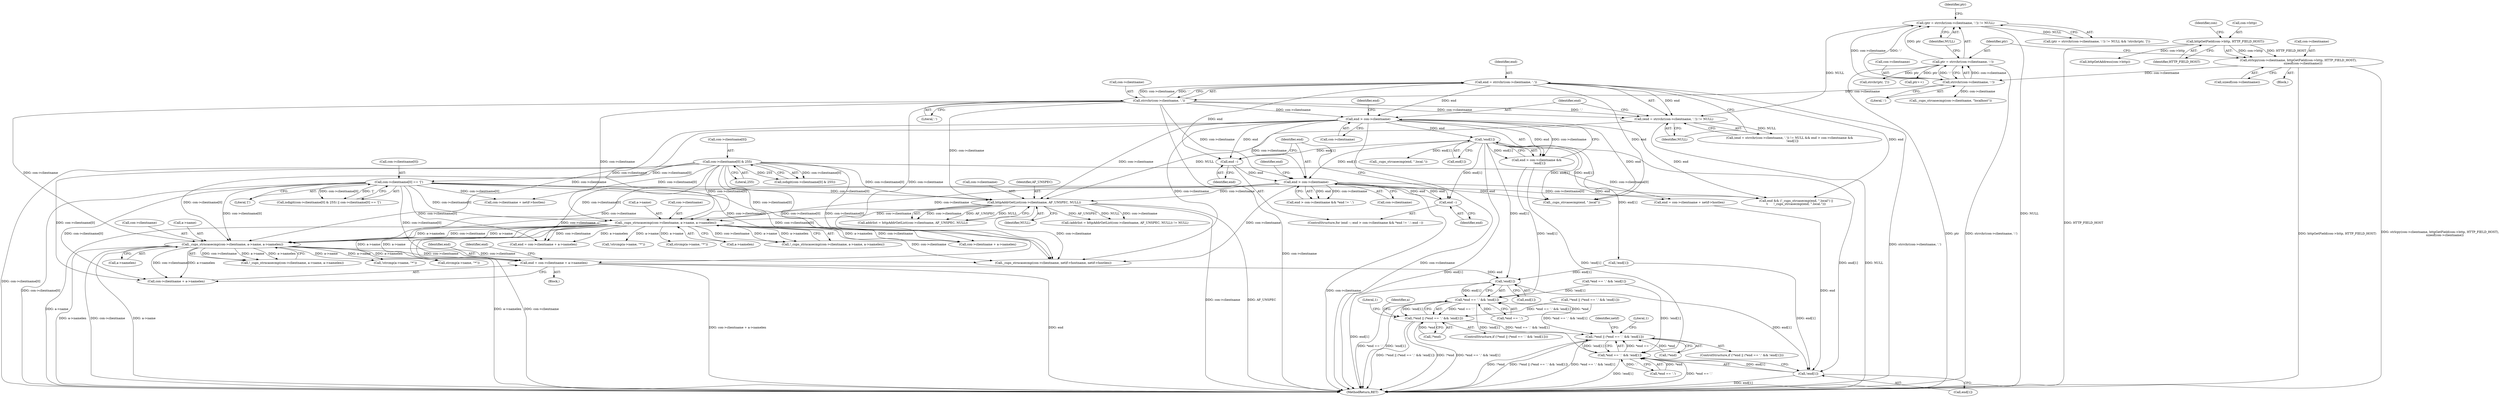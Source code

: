 digraph "0_cups_afa80cb2b457bf8d64f775bed307588610476c41@integer" {
"1000396" [label="(Call,end = con->clientname + a->namelen)"];
"1000265" [label="(Call,con->clientname[0] & 255)"];
"1000272" [label="(Call,con->clientname[0] == '[')"];
"1000385" [label="(Call,_cups_strncasecmp(con->clientname, a->name, a->namelen))"];
"1000285" [label="(Call,httpAddrGetList(con->clientname, AF_UNSPEC, NULL))"];
"1000223" [label="(Call,end > con->clientname)"];
"1000214" [label="(Call,end = strrchr(con->clientname, '.'))"];
"1000216" [label="(Call,strrchr(con->clientname, '.'))"];
"1000146" [label="(Call,strrchr(con->clientname, ':'))"];
"1000128" [label="(Call,strlcpy(con->clientname, httpGetField(con->http, HTTP_FIELD_HOST),\n          sizeof(con->clientname)))"];
"1000132" [label="(Call,httpGetField(con->http, HTTP_FIELD_HOST))"];
"1000237" [label="(Call,end > con->clientname)"];
"1000234" [label="(Call,end --)"];
"1000228" [label="(Call,!end[1])"];
"1000246" [label="(Call,end --)"];
"1000213" [label="(Call,(end = strrchr(con->clientname, '.')) != NULL)"];
"1000143" [label="(Call,(ptr = strrchr(con->clientname, ':')) != NULL)"];
"1000144" [label="(Call,ptr = strrchr(con->clientname, ':'))"];
"1000323" [label="(Call,_cups_strncasecmp(con->clientname, a->name, a->namelen))"];
"1000415" [label="(Call,!end[1])"];
"1000410" [label="(Call,*end == '.' && !end[1])"];
"1000406" [label="(Call,!*end || (*end == '.' && !end[1]))"];
"1000459" [label="(Call,!*end || (*end == '.' && !end[1]))"];
"1000463" [label="(Call,*end == '.' && !end[1])"];
"1000468" [label="(Call,!end[1])"];
"1000142" [label="(Call,(ptr = strrchr(con->clientname, ':')) != NULL && !strchr(ptr, ']'))"];
"1000217" [label="(Call,con->clientname)"];
"1000395" [label="(Block,)"];
"1000397" [label="(Identifier,end)"];
"1000463" [label="(Call,*end == '.' && !end[1])"];
"1000334" [label="(Call,end = con->clientname + a->namelen)"];
"1000186" [label="(Call,_cups_strcasecmp(con->clientname, \"localhost\"))"];
"1000410" [label="(Call,*end == '.' && !end[1])"];
"1000272" [label="(Call,con->clientname[0] == '[')"];
"1000290" [label="(Identifier,NULL)"];
"1000386" [label="(Call,con->clientname)"];
"1000392" [label="(Call,a->namelen)"];
"1000384" [label="(Call,!_cups_strncasecmp(con->clientname, a->name, a->namelen))"];
"1000385" [label="(Call,_cups_strncasecmp(con->clientname, a->name, a->namelen))"];
"1000420" [label="(Literal,1)"];
"1000273" [label="(Call,con->clientname[0])"];
"1000407" [label="(Call,!*end)"];
"1000375" [label="(Call,!strcmp(a->name, \"*\"))"];
"1000147" [label="(Call,con->clientname)"];
"1000154" [label="(Identifier,ptr)"];
"1000458" [label="(ControlStructure,if (!*end || (*end == '.' && !end[1])))"];
"1000464" [label="(Call,*end == '.')"];
"1000368" [label="(Identifier,a)"];
"1000336" [label="(Call,con->clientname + a->namelen)"];
"1000451" [label="(Call,con->clientname + netif->hostlen)"];
"1000253" [label="(Call,_cups_strcasecmp(end, \".local\"))"];
"1000236" [label="(Call,end > con->clientname && *end != '.')"];
"1000139" [label="(Identifier,con)"];
"1000225" [label="(Call,con->clientname)"];
"1000323" [label="(Call,_cups_strncasecmp(con->clientname, a->name, a->namelen))"];
"1000476" [label="(MethodReturn,RET)"];
"1000353" [label="(Call,!end[1])"];
"1000348" [label="(Call,*end == '.' && !end[1])"];
"1000285" [label="(Call,httpAddrGetList(con->clientname, AF_UNSPEC, NULL))"];
"1000153" [label="(Call,strchr(ptr, ']'))"];
"1000150" [label="(Literal,':')"];
"1000238" [label="(Identifier,end)"];
"1000222" [label="(Call,end > con->clientname &&\n      !end[1])"];
"1000221" [label="(Identifier,NULL)"];
"1000146" [label="(Call,strrchr(con->clientname, ':'))"];
"1000376" [label="(Call,strcmp(a->name, \"*\"))"];
"1000129" [label="(Call,con->clientname)"];
"1000430" [label="(Identifier,netif)"];
"1000415" [label="(Call,!end[1])"];
"1000314" [label="(Call,strcmp(a->name, \"*\"))"];
"1000344" [label="(Call,!*end || (*end == '.' && !end[1]))"];
"1000128" [label="(Call,strlcpy(con->clientname, httpGetField(con->http, HTTP_FIELD_HOST),\n          sizeof(con->clientname)))"];
"1000234" [label="(Call,end --)"];
"1000416" [label="(Call,end[1])"];
"1000249" [label="(Call,end && (!_cups_strcasecmp(end, \".local\") ||\n\t      !_cups_strcasecmp(end, \".local.\")))"];
"1000330" [label="(Call,a->namelen)"];
"1000327" [label="(Call,a->name)"];
"1000322" [label="(Call,!_cups_strncasecmp(con->clientname, a->name, a->namelen))"];
"1000233" [label="(ControlStructure,for (end --; end > con->clientname && *end != '.'; end --))"];
"1000237" [label="(Call,end > con->clientname)"];
"1000389" [label="(Call,a->name)"];
"1000159" [label="(Call,ptr++)"];
"1000257" [label="(Call,_cups_strcasecmp(end, \".local.\"))"];
"1000265" [label="(Call,con->clientname[0] & 255)"];
"1000145" [label="(Identifier,ptr)"];
"1000235" [label="(Identifier,end)"];
"1000411" [label="(Call,*end == '.')"];
"1000244" [label="(Identifier,end)"];
"1000449" [label="(Call,end = con->clientname + netif->hostlen)"];
"1000137" [label="(Call,sizeof(con->clientname))"];
"1000215" [label="(Identifier,end)"];
"1000286" [label="(Call,con->clientname)"];
"1000230" [label="(Identifier,end)"];
"1000468" [label="(Call,!end[1])"];
"1000469" [label="(Call,end[1])"];
"1000214" [label="(Call,end = strrchr(con->clientname, '.'))"];
"1000282" [label="(Call,(addrlist = httpAddrGetList(con->clientname, AF_UNSPEC, NULL)) != NULL)"];
"1000220" [label="(Literal,'.')"];
"1000459" [label="(Call,!*end || (*end == '.' && !end[1]))"];
"1000228" [label="(Call,!end[1])"];
"1000246" [label="(Call,end --)"];
"1000438" [label="(Call,_cups_strncasecmp(con->clientname, netif->hostname, netif->hostlen))"];
"1000229" [label="(Call,end[1])"];
"1000278" [label="(Literal,'[')"];
"1000216" [label="(Call,strrchr(con->clientname, '.'))"];
"1000409" [label="(Identifier,end)"];
"1000271" [label="(Literal,255)"];
"1000224" [label="(Identifier,end)"];
"1000398" [label="(Call,con->clientname + a->namelen)"];
"1000239" [label="(Call,con->clientname)"];
"1000406" [label="(Call,!*end || (*end == '.' && !end[1]))"];
"1000178" [label="(Call,httpGetAddress(con->http))"];
"1000213" [label="(Call,(end = strrchr(con->clientname, '.')) != NULL)"];
"1000313" [label="(Call,!strcmp(a->name, \"*\"))"];
"1000405" [label="(ControlStructure,if (!*end || (*end == '.' && !end[1])))"];
"1000324" [label="(Call,con->clientname)"];
"1000151" [label="(Identifier,NULL)"];
"1000473" [label="(Literal,1)"];
"1000144" [label="(Call,ptr = strrchr(con->clientname, ':'))"];
"1000143" [label="(Call,(ptr = strrchr(con->clientname, ':')) != NULL)"];
"1000289" [label="(Identifier,AF_UNSPEC)"];
"1000264" [label="(Call,isdigit(con->clientname[0] & 255))"];
"1000396" [label="(Call,end = con->clientname + a->namelen)"];
"1000132" [label="(Call,httpGetField(con->http, HTTP_FIELD_HOST))"];
"1000212" [label="(Call,(end = strrchr(con->clientname, '.')) != NULL && end > con->clientname &&\n      !end[1])"];
"1000460" [label="(Call,!*end)"];
"1000247" [label="(Identifier,end)"];
"1000266" [label="(Call,con->clientname[0])"];
"1000283" [label="(Call,addrlist = httpAddrGetList(con->clientname, AF_UNSPEC, NULL))"];
"1000263" [label="(Call,isdigit(con->clientname[0] & 255) || con->clientname[0] == '[')"];
"1000123" [label="(Block,)"];
"1000133" [label="(Call,con->http)"];
"1000223" [label="(Call,end > con->clientname)"];
"1000136" [label="(Identifier,HTTP_FIELD_HOST)"];
"1000396" -> "1000395"  [label="AST: "];
"1000396" -> "1000398"  [label="CFG: "];
"1000397" -> "1000396"  [label="AST: "];
"1000398" -> "1000396"  [label="AST: "];
"1000409" -> "1000396"  [label="CFG: "];
"1000396" -> "1000476"  [label="DDG: end"];
"1000396" -> "1000476"  [label="DDG: con->clientname + a->namelen"];
"1000265" -> "1000396"  [label="DDG: con->clientname[0]"];
"1000272" -> "1000396"  [label="DDG: con->clientname[0]"];
"1000385" -> "1000396"  [label="DDG: con->clientname"];
"1000385" -> "1000396"  [label="DDG: a->namelen"];
"1000396" -> "1000415"  [label="DDG: end"];
"1000265" -> "1000264"  [label="AST: "];
"1000265" -> "1000271"  [label="CFG: "];
"1000266" -> "1000265"  [label="AST: "];
"1000271" -> "1000265"  [label="AST: "];
"1000264" -> "1000265"  [label="CFG: "];
"1000265" -> "1000476"  [label="DDG: con->clientname[0]"];
"1000265" -> "1000264"  [label="DDG: con->clientname[0]"];
"1000265" -> "1000264"  [label="DDG: 255"];
"1000265" -> "1000272"  [label="DDG: con->clientname[0]"];
"1000265" -> "1000285"  [label="DDG: con->clientname[0]"];
"1000265" -> "1000323"  [label="DDG: con->clientname[0]"];
"1000265" -> "1000334"  [label="DDG: con->clientname[0]"];
"1000265" -> "1000336"  [label="DDG: con->clientname[0]"];
"1000265" -> "1000385"  [label="DDG: con->clientname[0]"];
"1000265" -> "1000398"  [label="DDG: con->clientname[0]"];
"1000265" -> "1000438"  [label="DDG: con->clientname[0]"];
"1000265" -> "1000449"  [label="DDG: con->clientname[0]"];
"1000265" -> "1000451"  [label="DDG: con->clientname[0]"];
"1000272" -> "1000263"  [label="AST: "];
"1000272" -> "1000278"  [label="CFG: "];
"1000273" -> "1000272"  [label="AST: "];
"1000278" -> "1000272"  [label="AST: "];
"1000263" -> "1000272"  [label="CFG: "];
"1000272" -> "1000476"  [label="DDG: con->clientname[0]"];
"1000272" -> "1000263"  [label="DDG: con->clientname[0]"];
"1000272" -> "1000263"  [label="DDG: '['"];
"1000272" -> "1000285"  [label="DDG: con->clientname[0]"];
"1000272" -> "1000323"  [label="DDG: con->clientname[0]"];
"1000272" -> "1000334"  [label="DDG: con->clientname[0]"];
"1000272" -> "1000336"  [label="DDG: con->clientname[0]"];
"1000272" -> "1000385"  [label="DDG: con->clientname[0]"];
"1000272" -> "1000398"  [label="DDG: con->clientname[0]"];
"1000272" -> "1000438"  [label="DDG: con->clientname[0]"];
"1000272" -> "1000449"  [label="DDG: con->clientname[0]"];
"1000272" -> "1000451"  [label="DDG: con->clientname[0]"];
"1000385" -> "1000384"  [label="AST: "];
"1000385" -> "1000392"  [label="CFG: "];
"1000386" -> "1000385"  [label="AST: "];
"1000389" -> "1000385"  [label="AST: "];
"1000392" -> "1000385"  [label="AST: "];
"1000384" -> "1000385"  [label="CFG: "];
"1000385" -> "1000476"  [label="DDG: a->name"];
"1000385" -> "1000476"  [label="DDG: a->namelen"];
"1000385" -> "1000476"  [label="DDG: con->clientname"];
"1000385" -> "1000375"  [label="DDG: a->name"];
"1000385" -> "1000376"  [label="DDG: a->name"];
"1000385" -> "1000384"  [label="DDG: con->clientname"];
"1000385" -> "1000384"  [label="DDG: a->name"];
"1000385" -> "1000384"  [label="DDG: a->namelen"];
"1000285" -> "1000385"  [label="DDG: con->clientname"];
"1000223" -> "1000385"  [label="DDG: con->clientname"];
"1000237" -> "1000385"  [label="DDG: con->clientname"];
"1000216" -> "1000385"  [label="DDG: con->clientname"];
"1000323" -> "1000385"  [label="DDG: con->clientname"];
"1000323" -> "1000385"  [label="DDG: a->name"];
"1000323" -> "1000385"  [label="DDG: a->namelen"];
"1000385" -> "1000398"  [label="DDG: con->clientname"];
"1000385" -> "1000398"  [label="DDG: a->namelen"];
"1000385" -> "1000438"  [label="DDG: con->clientname"];
"1000285" -> "1000283"  [label="AST: "];
"1000285" -> "1000290"  [label="CFG: "];
"1000286" -> "1000285"  [label="AST: "];
"1000289" -> "1000285"  [label="AST: "];
"1000290" -> "1000285"  [label="AST: "];
"1000283" -> "1000285"  [label="CFG: "];
"1000285" -> "1000476"  [label="DDG: con->clientname"];
"1000285" -> "1000476"  [label="DDG: AF_UNSPEC"];
"1000285" -> "1000282"  [label="DDG: con->clientname"];
"1000285" -> "1000282"  [label="DDG: AF_UNSPEC"];
"1000285" -> "1000282"  [label="DDG: NULL"];
"1000285" -> "1000283"  [label="DDG: con->clientname"];
"1000285" -> "1000283"  [label="DDG: AF_UNSPEC"];
"1000285" -> "1000283"  [label="DDG: NULL"];
"1000223" -> "1000285"  [label="DDG: con->clientname"];
"1000237" -> "1000285"  [label="DDG: con->clientname"];
"1000216" -> "1000285"  [label="DDG: con->clientname"];
"1000213" -> "1000285"  [label="DDG: NULL"];
"1000285" -> "1000323"  [label="DDG: con->clientname"];
"1000285" -> "1000438"  [label="DDG: con->clientname"];
"1000223" -> "1000222"  [label="AST: "];
"1000223" -> "1000225"  [label="CFG: "];
"1000224" -> "1000223"  [label="AST: "];
"1000225" -> "1000223"  [label="AST: "];
"1000230" -> "1000223"  [label="CFG: "];
"1000222" -> "1000223"  [label="CFG: "];
"1000223" -> "1000476"  [label="DDG: con->clientname"];
"1000223" -> "1000222"  [label="DDG: end"];
"1000223" -> "1000222"  [label="DDG: con->clientname"];
"1000214" -> "1000223"  [label="DDG: end"];
"1000216" -> "1000223"  [label="DDG: con->clientname"];
"1000223" -> "1000228"  [label="DDG: end"];
"1000223" -> "1000234"  [label="DDG: end"];
"1000223" -> "1000237"  [label="DDG: con->clientname"];
"1000223" -> "1000249"  [label="DDG: end"];
"1000223" -> "1000253"  [label="DDG: end"];
"1000223" -> "1000323"  [label="DDG: con->clientname"];
"1000223" -> "1000438"  [label="DDG: con->clientname"];
"1000214" -> "1000213"  [label="AST: "];
"1000214" -> "1000216"  [label="CFG: "];
"1000215" -> "1000214"  [label="AST: "];
"1000216" -> "1000214"  [label="AST: "];
"1000221" -> "1000214"  [label="CFG: "];
"1000214" -> "1000476"  [label="DDG: strrchr(con->clientname, '.')"];
"1000214" -> "1000213"  [label="DDG: end"];
"1000216" -> "1000214"  [label="DDG: con->clientname"];
"1000216" -> "1000214"  [label="DDG: '.'"];
"1000214" -> "1000234"  [label="DDG: end"];
"1000214" -> "1000249"  [label="DDG: end"];
"1000214" -> "1000253"  [label="DDG: end"];
"1000216" -> "1000220"  [label="CFG: "];
"1000217" -> "1000216"  [label="AST: "];
"1000220" -> "1000216"  [label="AST: "];
"1000216" -> "1000476"  [label="DDG: con->clientname"];
"1000216" -> "1000213"  [label="DDG: con->clientname"];
"1000216" -> "1000213"  [label="DDG: '.'"];
"1000146" -> "1000216"  [label="DDG: con->clientname"];
"1000216" -> "1000237"  [label="DDG: con->clientname"];
"1000216" -> "1000323"  [label="DDG: con->clientname"];
"1000216" -> "1000438"  [label="DDG: con->clientname"];
"1000146" -> "1000144"  [label="AST: "];
"1000146" -> "1000150"  [label="CFG: "];
"1000147" -> "1000146"  [label="AST: "];
"1000150" -> "1000146"  [label="AST: "];
"1000144" -> "1000146"  [label="CFG: "];
"1000146" -> "1000143"  [label="DDG: con->clientname"];
"1000146" -> "1000143"  [label="DDG: ':'"];
"1000146" -> "1000144"  [label="DDG: con->clientname"];
"1000146" -> "1000144"  [label="DDG: ':'"];
"1000128" -> "1000146"  [label="DDG: con->clientname"];
"1000146" -> "1000186"  [label="DDG: con->clientname"];
"1000128" -> "1000123"  [label="AST: "];
"1000128" -> "1000137"  [label="CFG: "];
"1000129" -> "1000128"  [label="AST: "];
"1000132" -> "1000128"  [label="AST: "];
"1000137" -> "1000128"  [label="AST: "];
"1000145" -> "1000128"  [label="CFG: "];
"1000128" -> "1000476"  [label="DDG: httpGetField(con->http, HTTP_FIELD_HOST)"];
"1000128" -> "1000476"  [label="DDG: strlcpy(con->clientname, httpGetField(con->http, HTTP_FIELD_HOST),\n          sizeof(con->clientname))"];
"1000132" -> "1000128"  [label="DDG: con->http"];
"1000132" -> "1000128"  [label="DDG: HTTP_FIELD_HOST"];
"1000132" -> "1000136"  [label="CFG: "];
"1000133" -> "1000132"  [label="AST: "];
"1000136" -> "1000132"  [label="AST: "];
"1000139" -> "1000132"  [label="CFG: "];
"1000132" -> "1000476"  [label="DDG: HTTP_FIELD_HOST"];
"1000132" -> "1000178"  [label="DDG: con->http"];
"1000237" -> "1000236"  [label="AST: "];
"1000237" -> "1000239"  [label="CFG: "];
"1000238" -> "1000237"  [label="AST: "];
"1000239" -> "1000237"  [label="AST: "];
"1000244" -> "1000237"  [label="CFG: "];
"1000236" -> "1000237"  [label="CFG: "];
"1000237" -> "1000476"  [label="DDG: con->clientname"];
"1000237" -> "1000236"  [label="DDG: end"];
"1000237" -> "1000236"  [label="DDG: con->clientname"];
"1000234" -> "1000237"  [label="DDG: end"];
"1000228" -> "1000237"  [label="DDG: end[1]"];
"1000246" -> "1000237"  [label="DDG: end"];
"1000237" -> "1000246"  [label="DDG: end"];
"1000237" -> "1000249"  [label="DDG: end"];
"1000237" -> "1000253"  [label="DDG: end"];
"1000237" -> "1000323"  [label="DDG: con->clientname"];
"1000237" -> "1000438"  [label="DDG: con->clientname"];
"1000234" -> "1000233"  [label="AST: "];
"1000234" -> "1000235"  [label="CFG: "];
"1000235" -> "1000234"  [label="AST: "];
"1000238" -> "1000234"  [label="CFG: "];
"1000228" -> "1000234"  [label="DDG: end[1]"];
"1000228" -> "1000222"  [label="AST: "];
"1000228" -> "1000229"  [label="CFG: "];
"1000229" -> "1000228"  [label="AST: "];
"1000222" -> "1000228"  [label="CFG: "];
"1000228" -> "1000476"  [label="DDG: end[1]"];
"1000228" -> "1000222"  [label="DDG: end[1]"];
"1000228" -> "1000246"  [label="DDG: end[1]"];
"1000228" -> "1000249"  [label="DDG: end[1]"];
"1000228" -> "1000253"  [label="DDG: end[1]"];
"1000228" -> "1000257"  [label="DDG: end[1]"];
"1000228" -> "1000353"  [label="DDG: end[1]"];
"1000228" -> "1000415"  [label="DDG: end[1]"];
"1000228" -> "1000468"  [label="DDG: end[1]"];
"1000246" -> "1000233"  [label="AST: "];
"1000246" -> "1000247"  [label="CFG: "];
"1000247" -> "1000246"  [label="AST: "];
"1000238" -> "1000246"  [label="CFG: "];
"1000213" -> "1000212"  [label="AST: "];
"1000213" -> "1000221"  [label="CFG: "];
"1000221" -> "1000213"  [label="AST: "];
"1000224" -> "1000213"  [label="CFG: "];
"1000212" -> "1000213"  [label="CFG: "];
"1000213" -> "1000476"  [label="DDG: NULL"];
"1000213" -> "1000212"  [label="DDG: NULL"];
"1000143" -> "1000213"  [label="DDG: NULL"];
"1000143" -> "1000142"  [label="AST: "];
"1000143" -> "1000151"  [label="CFG: "];
"1000144" -> "1000143"  [label="AST: "];
"1000151" -> "1000143"  [label="AST: "];
"1000154" -> "1000143"  [label="CFG: "];
"1000142" -> "1000143"  [label="CFG: "];
"1000143" -> "1000476"  [label="DDG: NULL"];
"1000143" -> "1000142"  [label="DDG: NULL"];
"1000144" -> "1000143"  [label="DDG: ptr"];
"1000145" -> "1000144"  [label="AST: "];
"1000151" -> "1000144"  [label="CFG: "];
"1000144" -> "1000476"  [label="DDG: ptr"];
"1000144" -> "1000476"  [label="DDG: strrchr(con->clientname, ':')"];
"1000144" -> "1000153"  [label="DDG: ptr"];
"1000144" -> "1000159"  [label="DDG: ptr"];
"1000323" -> "1000322"  [label="AST: "];
"1000323" -> "1000330"  [label="CFG: "];
"1000324" -> "1000323"  [label="AST: "];
"1000327" -> "1000323"  [label="AST: "];
"1000330" -> "1000323"  [label="AST: "];
"1000322" -> "1000323"  [label="CFG: "];
"1000323" -> "1000476"  [label="DDG: a->namelen"];
"1000323" -> "1000476"  [label="DDG: con->clientname"];
"1000323" -> "1000476"  [label="DDG: a->name"];
"1000323" -> "1000313"  [label="DDG: a->name"];
"1000323" -> "1000314"  [label="DDG: a->name"];
"1000323" -> "1000322"  [label="DDG: con->clientname"];
"1000323" -> "1000322"  [label="DDG: a->name"];
"1000323" -> "1000322"  [label="DDG: a->namelen"];
"1000323" -> "1000334"  [label="DDG: con->clientname"];
"1000323" -> "1000334"  [label="DDG: a->namelen"];
"1000323" -> "1000336"  [label="DDG: con->clientname"];
"1000323" -> "1000336"  [label="DDG: a->namelen"];
"1000323" -> "1000375"  [label="DDG: a->name"];
"1000323" -> "1000376"  [label="DDG: a->name"];
"1000323" -> "1000438"  [label="DDG: con->clientname"];
"1000415" -> "1000410"  [label="AST: "];
"1000415" -> "1000416"  [label="CFG: "];
"1000416" -> "1000415"  [label="AST: "];
"1000410" -> "1000415"  [label="CFG: "];
"1000415" -> "1000476"  [label="DDG: end[1]"];
"1000415" -> "1000410"  [label="DDG: end[1]"];
"1000353" -> "1000415"  [label="DDG: end[1]"];
"1000415" -> "1000468"  [label="DDG: end[1]"];
"1000410" -> "1000406"  [label="AST: "];
"1000410" -> "1000411"  [label="CFG: "];
"1000411" -> "1000410"  [label="AST: "];
"1000406" -> "1000410"  [label="CFG: "];
"1000410" -> "1000476"  [label="DDG: *end == '.'"];
"1000410" -> "1000476"  [label="DDG: !end[1]"];
"1000410" -> "1000406"  [label="DDG: *end == '.'"];
"1000410" -> "1000406"  [label="DDG: !end[1]"];
"1000411" -> "1000410"  [label="DDG: *end"];
"1000411" -> "1000410"  [label="DDG: '.'"];
"1000222" -> "1000410"  [label="DDG: !end[1]"];
"1000348" -> "1000410"  [label="DDG: !end[1]"];
"1000410" -> "1000463"  [label="DDG: !end[1]"];
"1000406" -> "1000405"  [label="AST: "];
"1000406" -> "1000407"  [label="CFG: "];
"1000407" -> "1000406"  [label="AST: "];
"1000420" -> "1000406"  [label="CFG: "];
"1000368" -> "1000406"  [label="CFG: "];
"1000406" -> "1000476"  [label="DDG: !*end"];
"1000406" -> "1000476"  [label="DDG: *end == '.' && !end[1]"];
"1000406" -> "1000476"  [label="DDG: !*end || (*end == '.' && !end[1])"];
"1000407" -> "1000406"  [label="DDG: *end"];
"1000344" -> "1000406"  [label="DDG: *end == '.' && !end[1]"];
"1000406" -> "1000459"  [label="DDG: *end == '.' && !end[1]"];
"1000459" -> "1000458"  [label="AST: "];
"1000459" -> "1000460"  [label="CFG: "];
"1000459" -> "1000463"  [label="CFG: "];
"1000460" -> "1000459"  [label="AST: "];
"1000463" -> "1000459"  [label="AST: "];
"1000473" -> "1000459"  [label="CFG: "];
"1000430" -> "1000459"  [label="CFG: "];
"1000459" -> "1000476"  [label="DDG: !*end"];
"1000459" -> "1000476"  [label="DDG: !*end || (*end == '.' && !end[1])"];
"1000459" -> "1000476"  [label="DDG: *end == '.' && !end[1]"];
"1000460" -> "1000459"  [label="DDG: *end"];
"1000344" -> "1000459"  [label="DDG: *end == '.' && !end[1]"];
"1000463" -> "1000459"  [label="DDG: *end == '.'"];
"1000463" -> "1000459"  [label="DDG: !end[1]"];
"1000463" -> "1000464"  [label="CFG: "];
"1000463" -> "1000468"  [label="CFG: "];
"1000464" -> "1000463"  [label="AST: "];
"1000468" -> "1000463"  [label="AST: "];
"1000463" -> "1000476"  [label="DDG: !end[1]"];
"1000463" -> "1000476"  [label="DDG: *end == '.'"];
"1000464" -> "1000463"  [label="DDG: *end"];
"1000464" -> "1000463"  [label="DDG: '.'"];
"1000468" -> "1000463"  [label="DDG: end[1]"];
"1000222" -> "1000463"  [label="DDG: !end[1]"];
"1000348" -> "1000463"  [label="DDG: !end[1]"];
"1000468" -> "1000469"  [label="CFG: "];
"1000469" -> "1000468"  [label="AST: "];
"1000468" -> "1000476"  [label="DDG: end[1]"];
"1000449" -> "1000468"  [label="DDG: end"];
"1000353" -> "1000468"  [label="DDG: end[1]"];
}
